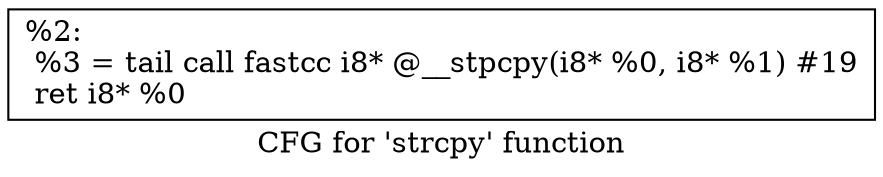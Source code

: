 digraph "CFG for 'strcpy' function" {
	label="CFG for 'strcpy' function";

	Node0x1fa2db0 [shape=record,label="{%2:\l  %3 = tail call fastcc i8* @__stpcpy(i8* %0, i8* %1) #19\l  ret i8* %0\l}"];
}
